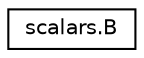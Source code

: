 digraph "Graphical Class Hierarchy"
{
 // LATEX_PDF_SIZE
  edge [fontname="Helvetica",fontsize="10",labelfontname="Helvetica",labelfontsize="10"];
  node [fontname="Helvetica",fontsize="10",shape=record];
  rankdir="LR";
  Node0 [label="scalars.B",height=0.2,width=0.4,color="black", fillcolor="white", style="filled",URL="$classscalars_1_1B.html",tooltip=" "];
}
